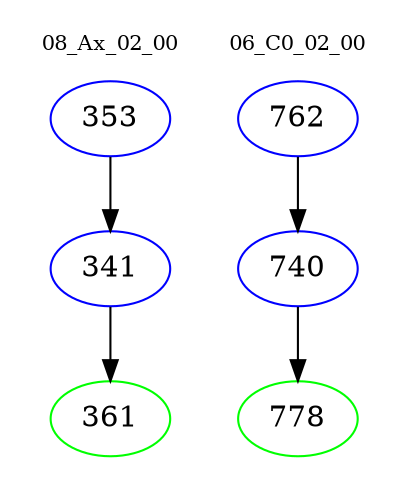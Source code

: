 digraph{
subgraph cluster_0 {
color = white
label = "08_Ax_02_00";
fontsize=10;
T0_353 [label="353", color="blue"]
T0_353 -> T0_341 [color="black"]
T0_341 [label="341", color="blue"]
T0_341 -> T0_361 [color="black"]
T0_361 [label="361", color="green"]
}
subgraph cluster_1 {
color = white
label = "06_C0_02_00";
fontsize=10;
T1_762 [label="762", color="blue"]
T1_762 -> T1_740 [color="black"]
T1_740 [label="740", color="blue"]
T1_740 -> T1_778 [color="black"]
T1_778 [label="778", color="green"]
}
}
